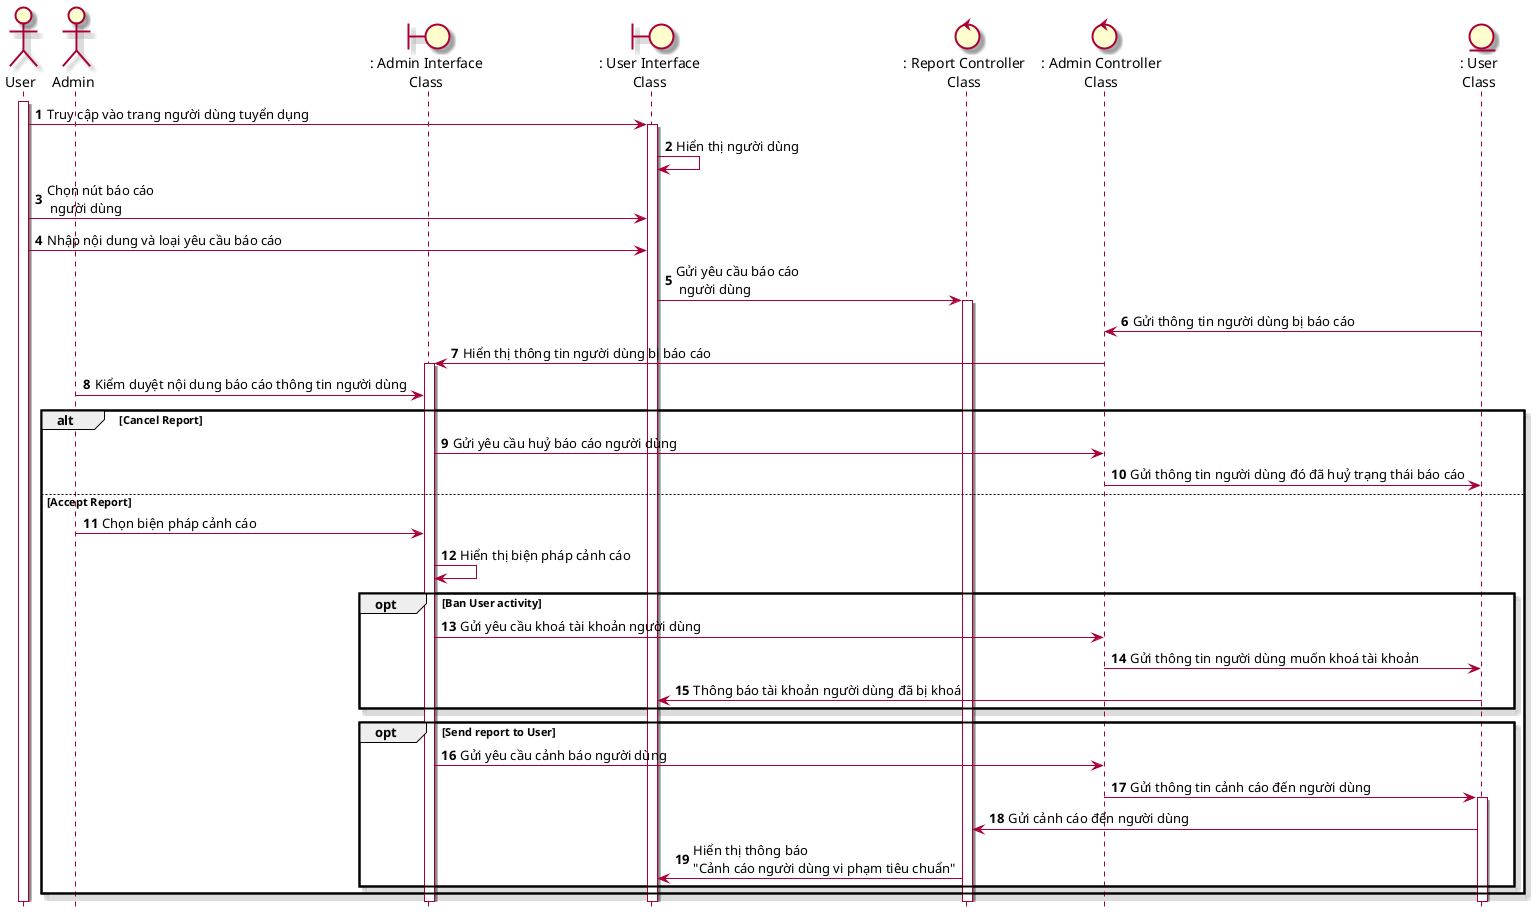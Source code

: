 @startuml SeqBaoCaoBaiDang
hide footbox
skin rose 
actor user as "User"
actor admin as "Admin"
boundary adminInterface as ": Admin Interface\nClass"
boundary userInterface as ": User Interface\nClass"
control reportController as ": Report Controller\nClass"
control adminController as ": Admin Controller\nClass"
entity User as ": User\nClass"
user++
autonumber
user-> userInterface++: Truy cập vào trang người dùng tuyển dụng
userInterface-> userInterface: Hiển thị người dùng
user-> userInterface: Chọn nút báo cáo\n người dùng
user-> userInterface: Nhập nội dung và loại yêu cầu báo cáo
userInterface-> reportController++: Gửi yêu cầu báo cáo\n người dùng
User -> adminController: Gửi thông tin người dùng bị báo cáo
adminController-> adminInterface++: Hiển thị thông tin người dùng bị báo cáo
admin -> adminInterface: Kiểm duyệt nội dung báo cáo thông tin người dùng
alt Cancel Report
adminInterface -> adminController: Gửi yêu cầu huỷ báo cáo người dùng
adminController -> User: Gửi thông tin người dùng đó đã huỷ trạng thái báo cáo
else Accept Report
admin -> adminInterface: Chọn biện pháp cảnh cáo 
adminInterface -> adminInterface: Hiển thị biện pháp cảnh cáo
opt Ban User activity
adminInterface -> adminController: Gửi yêu cầu khoá tài khoản người dùng
adminController -> User: Gửi thông tin người dùng muốn khoá tài khoản 
User -> userInterface: Thông báo tài khoản người dùng đã bị khoá 
end
opt Send report to User
adminInterface->adminController: Gửi yêu cầu cảnh báo người dùng
adminController -> User++: Gửi thông tin cảnh cáo đến người dùng
User -> reportController: Gửi cảnh cáo đến người dùng 
reportController -> userInterface: Hiển thị thông báo \n"Cảnh cáo người dùng vi phạm tiêu chuẩn"
end
end